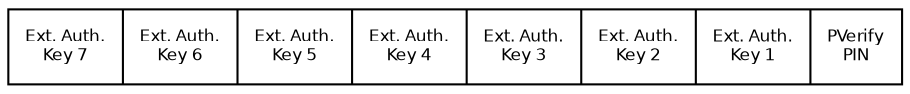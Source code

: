 digraph DFD_SecurityStateBit {
 
 node [
         fontname = "Bitstream Vera Sans"
         fontsize = 8
         shape = "record"
     ]

 edge [
         fontname = "Bitstream Vera Sans"
         fontsize = 8
         fontcolor = "Red"
     ]

byte [shape=record, label="Ext. Auth.\nKey 7 | Ext. Auth.\nKey 6 | Ext. Auth.\nKey 5 | Ext. Auth.\nKey 4 | Ext. Auth.\nKey 3 | Ext. Auth.\nKey 2 | Ext. Auth.\nKey 1 | PVerify\nPIN"]

}
